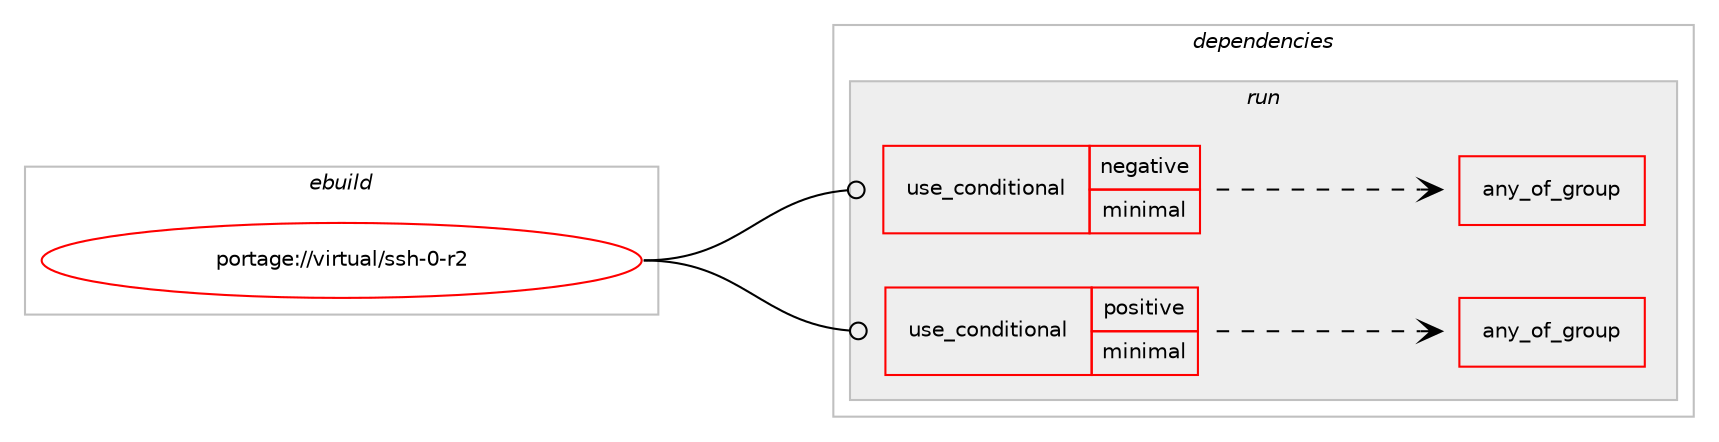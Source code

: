 digraph prolog {

# *************
# Graph options
# *************

newrank=true;
concentrate=true;
compound=true;
graph [rankdir=LR,fontname=Helvetica,fontsize=10,ranksep=1.5];#, ranksep=2.5, nodesep=0.2];
edge  [arrowhead=vee];
node  [fontname=Helvetica,fontsize=10];

# **********
# The ebuild
# **********

subgraph cluster_leftcol {
color=gray;
rank=same;
label=<<i>ebuild</i>>;
id [label="portage://virtual/ssh-0-r2", color=red, width=4, href="../virtual/ssh-0-r2.svg"];
}

# ****************
# The dependencies
# ****************

subgraph cluster_midcol {
color=gray;
label=<<i>dependencies</i>>;
subgraph cluster_compile {
fillcolor="#eeeeee";
style=filled;
label=<<i>compile</i>>;
}
subgraph cluster_compileandrun {
fillcolor="#eeeeee";
style=filled;
label=<<i>compile and run</i>>;
}
subgraph cluster_run {
fillcolor="#eeeeee";
style=filled;
label=<<i>run</i>>;
subgraph cond115881 {
dependency223312 [label=<<TABLE BORDER="0" CELLBORDER="1" CELLSPACING="0" CELLPADDING="4"><TR><TD ROWSPAN="3" CELLPADDING="10">use_conditional</TD></TR><TR><TD>negative</TD></TR><TR><TD>minimal</TD></TR></TABLE>>, shape=none, color=red];
subgraph any2955 {
dependency223313 [label=<<TABLE BORDER="0" CELLBORDER="1" CELLSPACING="0" CELLPADDING="4"><TR><TD CELLPADDING="10">any_of_group</TD></TR></TABLE>>, shape=none, color=red];# *** BEGIN UNKNOWN DEPENDENCY TYPE (TODO) ***
# dependency223313 -> package_dependency(portage://virtual/ssh-0-r2,run,no,virtual,openssh,none,[,,],[],[])
# *** END UNKNOWN DEPENDENCY TYPE (TODO) ***

# *** BEGIN UNKNOWN DEPENDENCY TYPE (TODO) ***
# dependency223313 -> package_dependency(portage://virtual/ssh-0-r2,run,no,net-misc,dropbear,none,[,,],[],[])
# *** END UNKNOWN DEPENDENCY TYPE (TODO) ***

}
dependency223312:e -> dependency223313:w [weight=20,style="dashed",arrowhead="vee"];
}
id:e -> dependency223312:w [weight=20,style="solid",arrowhead="odot"];
subgraph cond115882 {
dependency223314 [label=<<TABLE BORDER="0" CELLBORDER="1" CELLSPACING="0" CELLPADDING="4"><TR><TD ROWSPAN="3" CELLPADDING="10">use_conditional</TD></TR><TR><TD>positive</TD></TR><TR><TD>minimal</TD></TR></TABLE>>, shape=none, color=red];
subgraph any2956 {
dependency223315 [label=<<TABLE BORDER="0" CELLBORDER="1" CELLSPACING="0" CELLPADDING="4"><TR><TD CELLPADDING="10">any_of_group</TD></TR></TABLE>>, shape=none, color=red];# *** BEGIN UNKNOWN DEPENDENCY TYPE (TODO) ***
# dependency223315 -> package_dependency(portage://virtual/ssh-0-r2,run,no,net-misc,dropbear,none,[,,],[],[])
# *** END UNKNOWN DEPENDENCY TYPE (TODO) ***

# *** BEGIN UNKNOWN DEPENDENCY TYPE (TODO) ***
# dependency223315 -> package_dependency(portage://virtual/ssh-0-r2,run,no,virtual,openssh,none,[,,],[],[])
# *** END UNKNOWN DEPENDENCY TYPE (TODO) ***

}
dependency223314:e -> dependency223315:w [weight=20,style="dashed",arrowhead="vee"];
}
id:e -> dependency223314:w [weight=20,style="solid",arrowhead="odot"];
}
}

# **************
# The candidates
# **************

subgraph cluster_choices {
rank=same;
color=gray;
label=<<i>candidates</i>>;

}

}
